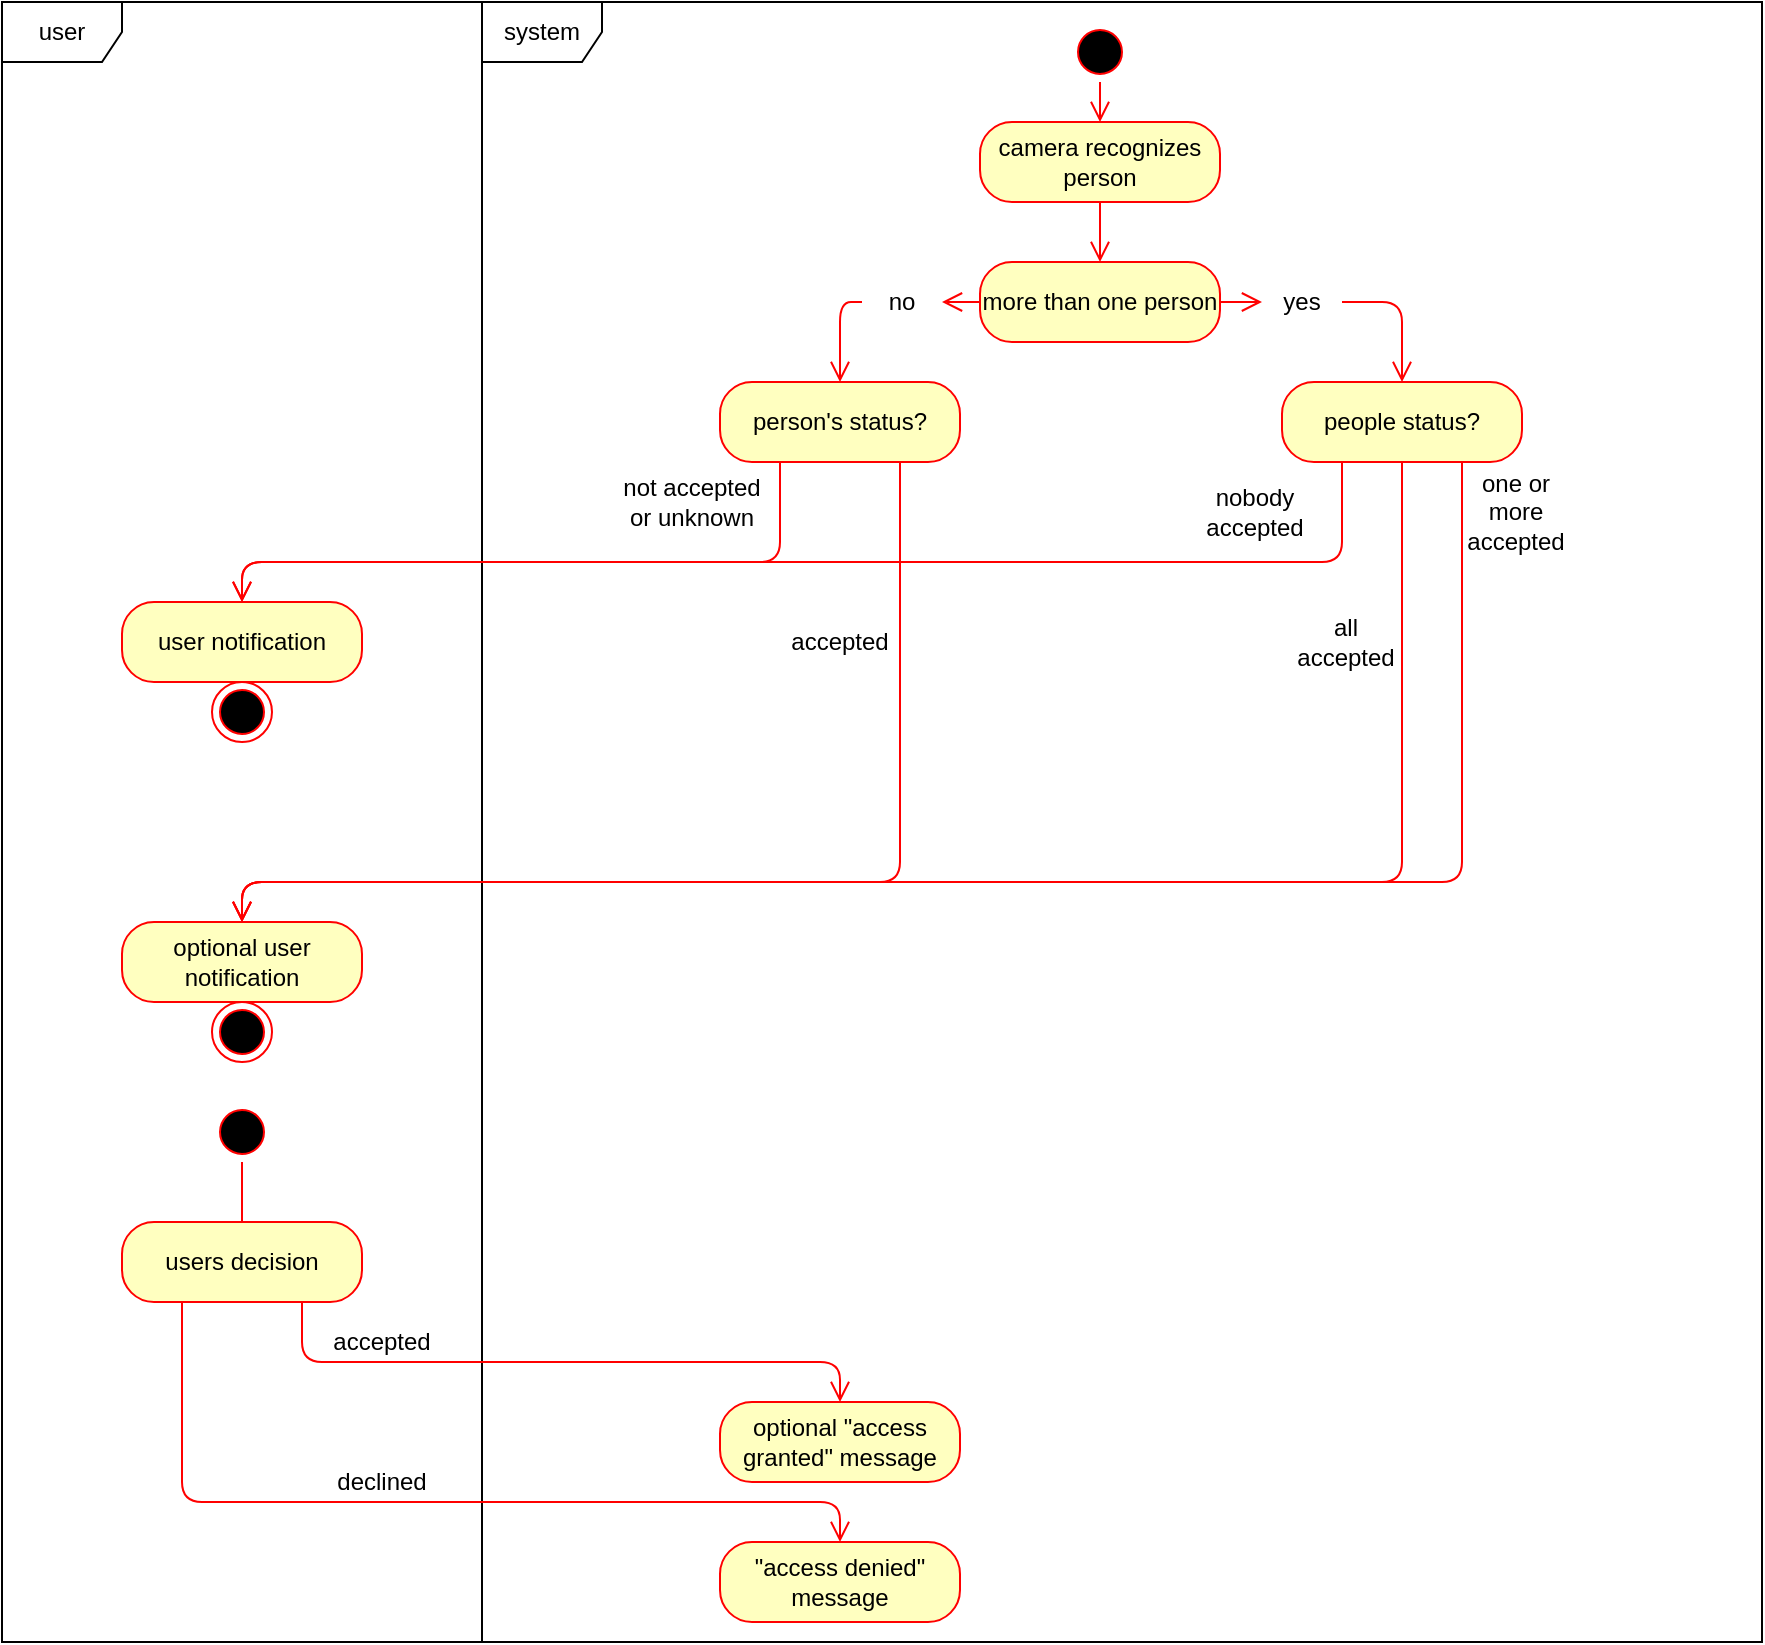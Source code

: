<mxfile version="13.8.5" type="github">
  <diagram id="z5BKTEy7kt-2o3ALmdR7" name="NotificationActivityDiagram">
    <mxGraphModel dx="1287" dy="1921" grid="1" gridSize="10" guides="1" tooltips="1" connect="1" arrows="1" fold="1" page="1" pageScale="1" pageWidth="827" pageHeight="1169" math="0" shadow="0">
      <root>
        <mxCell id="0" />
        <mxCell id="1" parent="0" />
        <mxCell id="oszSIuXxrr8ndhVj502F-12" value="user" style="shape=umlFrame;whiteSpace=wrap;html=1;" parent="1" vertex="1">
          <mxGeometry x="-40" y="-40" width="240" height="820" as="geometry" />
        </mxCell>
        <mxCell id="oszSIuXxrr8ndhVj502F-13" value="system" style="shape=umlFrame;whiteSpace=wrap;html=1;" parent="1" vertex="1">
          <mxGeometry x="200" y="-40" width="640" height="820" as="geometry" />
        </mxCell>
        <mxCell id="NQ5Zk06NE-FvTYtAFist-22" value="no" style="text;html=1;strokeColor=none;fillColor=none;align=center;verticalAlign=middle;whiteSpace=wrap;rounded=0;" parent="1" vertex="1">
          <mxGeometry x="390" y="100" width="40" height="20" as="geometry" />
        </mxCell>
        <mxCell id="NQ5Zk06NE-FvTYtAFist-50" value="yes" style="text;html=1;strokeColor=none;fillColor=none;align=center;verticalAlign=middle;whiteSpace=wrap;rounded=0;" parent="1" vertex="1">
          <mxGeometry x="590" y="100" width="40" height="20" as="geometry" />
        </mxCell>
        <mxCell id="oszSIuXxrr8ndhVj502F-7" value="camera recognizes person" style="rounded=1;whiteSpace=wrap;html=1;arcSize=40;fontColor=#000000;fillColor=#ffffc0;strokeColor=#ff0000;" parent="1" vertex="1">
          <mxGeometry x="449" y="20" width="120" height="40" as="geometry" />
        </mxCell>
        <mxCell id="oszSIuXxrr8ndhVj502F-8" value="" style="edgeStyle=orthogonalEdgeStyle;html=1;verticalAlign=bottom;endArrow=open;endSize=8;strokeColor=#ff0000;exitX=0.5;exitY=1;exitDx=0;exitDy=0;entryX=0.5;entryY=0;entryDx=0;entryDy=0;" parent="1" source="oszSIuXxrr8ndhVj502F-7" target="oszSIuXxrr8ndhVj502F-9" edge="1">
          <mxGeometry relative="1" as="geometry">
            <mxPoint x="400" y="200" as="targetPoint" />
            <mxPoint x="344" y="120" as="sourcePoint" />
            <Array as="points">
              <mxPoint x="509" y="80" />
              <mxPoint x="509" y="80" />
            </Array>
          </mxGeometry>
        </mxCell>
        <mxCell id="oszSIuXxrr8ndhVj502F-9" value="more than one person" style="rounded=1;whiteSpace=wrap;html=1;arcSize=40;fontColor=#000000;fillColor=#ffffc0;strokeColor=#ff0000;" parent="1" vertex="1">
          <mxGeometry x="449" y="90" width="120" height="40" as="geometry" />
        </mxCell>
        <mxCell id="oszSIuXxrr8ndhVj502F-10" value="" style="edgeStyle=orthogonalEdgeStyle;html=1;verticalAlign=bottom;endArrow=open;endSize=8;strokeColor=#ff0000;entryX=0.5;entryY=0;entryDx=0;entryDy=0;exitX=0;exitY=0.5;exitDx=0;exitDy=0;" parent="1" source="NQ5Zk06NE-FvTYtAFist-22" target="oszSIuXxrr8ndhVj502F-14" edge="1">
          <mxGeometry relative="1" as="geometry">
            <mxPoint x="200" y="320" as="targetPoint" />
            <Array as="points">
              <mxPoint x="379" y="110" />
            </Array>
          </mxGeometry>
        </mxCell>
        <mxCell id="oszSIuXxrr8ndhVj502F-14" value="person&#39;s status?" style="rounded=1;whiteSpace=wrap;html=1;arcSize=40;fontColor=#000000;fillColor=#ffffc0;strokeColor=#ff0000;" parent="1" vertex="1">
          <mxGeometry x="319" y="150" width="120" height="40" as="geometry" />
        </mxCell>
        <mxCell id="oszSIuXxrr8ndhVj502F-15" value="" style="edgeStyle=orthogonalEdgeStyle;html=1;verticalAlign=bottom;endArrow=open;endSize=8;strokeColor=#ff0000;exitX=0.25;exitY=1;exitDx=0;exitDy=0;entryX=0.5;entryY=0;entryDx=0;entryDy=0;" parent="1" source="oszSIuXxrr8ndhVj502F-14" target="oszSIuXxrr8ndhVj502F-33" edge="1">
          <mxGeometry relative="1" as="geometry">
            <mxPoint x="379" y="250" as="targetPoint" />
            <Array as="points">
              <mxPoint x="349" y="240" />
              <mxPoint x="80" y="240" />
            </Array>
          </mxGeometry>
        </mxCell>
        <mxCell id="oszSIuXxrr8ndhVj502F-16" value="" style="ellipse;html=1;shape=startState;fillColor=#000000;strokeColor=#ff0000;" parent="1" vertex="1">
          <mxGeometry x="494" y="-30" width="30" height="30" as="geometry" />
        </mxCell>
        <mxCell id="oszSIuXxrr8ndhVj502F-17" value="" style="edgeStyle=orthogonalEdgeStyle;html=1;verticalAlign=bottom;endArrow=open;endSize=8;strokeColor=#ff0000;entryX=0.5;entryY=0;entryDx=0;entryDy=0;" parent="1" source="oszSIuXxrr8ndhVj502F-16" target="oszSIuXxrr8ndhVj502F-7" edge="1">
          <mxGeometry relative="1" as="geometry">
            <mxPoint x="520" y="20" as="targetPoint" />
          </mxGeometry>
        </mxCell>
        <mxCell id="oszSIuXxrr8ndhVj502F-18" value="people status?" style="rounded=1;whiteSpace=wrap;html=1;arcSize=40;fontColor=#000000;fillColor=#ffffc0;strokeColor=#ff0000;" parent="1" vertex="1">
          <mxGeometry x="600" y="150" width="120" height="40" as="geometry" />
        </mxCell>
        <mxCell id="oszSIuXxrr8ndhVj502F-28" value="" style="edgeStyle=orthogonalEdgeStyle;html=1;verticalAlign=bottom;endArrow=open;endSize=8;strokeColor=#ff0000;exitX=0;exitY=0.5;exitDx=0;exitDy=0;entryX=1;entryY=0.5;entryDx=0;entryDy=0;" parent="1" source="oszSIuXxrr8ndhVj502F-9" target="NQ5Zk06NE-FvTYtAFist-22" edge="1">
          <mxGeometry relative="1" as="geometry">
            <mxPoint x="500.0" y="100" as="targetPoint" />
            <mxPoint x="500.0" y="70" as="sourcePoint" />
            <Array as="points">
              <mxPoint x="430" y="110" />
              <mxPoint x="430" y="110" />
            </Array>
          </mxGeometry>
        </mxCell>
        <mxCell id="oszSIuXxrr8ndhVj502F-29" value="" style="edgeStyle=orthogonalEdgeStyle;html=1;verticalAlign=bottom;endArrow=open;endSize=8;strokeColor=#ff0000;exitX=1;exitY=0.5;exitDx=0;exitDy=0;" parent="1" source="oszSIuXxrr8ndhVj502F-9" edge="1">
          <mxGeometry relative="1" as="geometry">
            <mxPoint x="590" y="110" as="targetPoint" />
            <mxPoint x="594.0" y="80" as="sourcePoint" />
            <Array as="points" />
          </mxGeometry>
        </mxCell>
        <mxCell id="oszSIuXxrr8ndhVj502F-30" value="" style="edgeStyle=orthogonalEdgeStyle;html=1;verticalAlign=bottom;endArrow=open;endSize=8;strokeColor=#ff0000;exitX=1;exitY=0.5;exitDx=0;exitDy=0;entryX=0.5;entryY=0;entryDx=0;entryDy=0;" parent="1" source="NQ5Zk06NE-FvTYtAFist-50" target="oszSIuXxrr8ndhVj502F-18" edge="1">
          <mxGeometry relative="1" as="geometry">
            <mxPoint x="520.0" y="120" as="targetPoint" />
            <mxPoint x="520.0" y="90" as="sourcePoint" />
            <Array as="points">
              <mxPoint x="660" y="110" />
            </Array>
          </mxGeometry>
        </mxCell>
        <mxCell id="oszSIuXxrr8ndhVj502F-33" value="user notification" style="rounded=1;whiteSpace=wrap;html=1;arcSize=40;fontColor=#000000;fillColor=#ffffc0;strokeColor=#ff0000;" parent="1" vertex="1">
          <mxGeometry x="20" y="260" width="120" height="40" as="geometry" />
        </mxCell>
        <mxCell id="oszSIuXxrr8ndhVj502F-35" value="optional user notification" style="rounded=1;whiteSpace=wrap;html=1;arcSize=40;fontColor=#000000;fillColor=#ffffc0;strokeColor=#ff0000;" parent="1" vertex="1">
          <mxGeometry x="20" y="420" width="120" height="40" as="geometry" />
        </mxCell>
        <mxCell id="oszSIuXxrr8ndhVj502F-37" value="" style="edgeStyle=orthogonalEdgeStyle;html=1;verticalAlign=bottom;endArrow=open;endSize=8;strokeColor=#ff0000;entryX=0.5;entryY=0;entryDx=0;entryDy=0;exitX=0.75;exitY=1;exitDx=0;exitDy=0;" parent="1" source="oszSIuXxrr8ndhVj502F-14" target="oszSIuXxrr8ndhVj502F-35" edge="1">
          <mxGeometry relative="1" as="geometry">
            <mxPoint x="90" y="260" as="targetPoint" />
            <mxPoint x="329" y="180" as="sourcePoint" />
            <Array as="points">
              <mxPoint x="409" y="400" />
              <mxPoint x="80" y="400" />
            </Array>
          </mxGeometry>
        </mxCell>
        <mxCell id="oszSIuXxrr8ndhVj502F-38" value="" style="edgeStyle=orthogonalEdgeStyle;html=1;verticalAlign=bottom;endArrow=open;endSize=8;strokeColor=#ff0000;exitX=0.25;exitY=1;exitDx=0;exitDy=0;" parent="1" source="oszSIuXxrr8ndhVj502F-18" edge="1">
          <mxGeometry relative="1" as="geometry">
            <mxPoint x="80" y="260" as="targetPoint" />
            <mxPoint x="339" y="190" as="sourcePoint" />
            <Array as="points">
              <mxPoint x="630" y="240" />
              <mxPoint x="80" y="240" />
            </Array>
          </mxGeometry>
        </mxCell>
        <mxCell id="oszSIuXxrr8ndhVj502F-39" value="" style="edgeStyle=orthogonalEdgeStyle;html=1;verticalAlign=bottom;endArrow=open;endSize=8;strokeColor=#ff0000;exitX=0.5;exitY=1;exitDx=0;exitDy=0;entryX=0.5;entryY=0;entryDx=0;entryDy=0;" parent="1" source="oszSIuXxrr8ndhVj502F-18" target="oszSIuXxrr8ndhVj502F-35" edge="1">
          <mxGeometry relative="1" as="geometry">
            <mxPoint x="80" y="340" as="targetPoint" />
            <mxPoint x="660" y="190" as="sourcePoint" />
            <Array as="points">
              <mxPoint x="660" y="400" />
              <mxPoint x="80" y="400" />
            </Array>
          </mxGeometry>
        </mxCell>
        <mxCell id="oszSIuXxrr8ndhVj502F-40" value="" style="edgeStyle=orthogonalEdgeStyle;html=1;verticalAlign=bottom;endArrow=open;endSize=8;strokeColor=#ff0000;exitX=0.75;exitY=1;exitDx=0;exitDy=0;" parent="1" source="oszSIuXxrr8ndhVj502F-18" edge="1">
          <mxGeometry relative="1" as="geometry">
            <mxPoint x="80" y="420" as="targetPoint" />
            <mxPoint x="700" y="190" as="sourcePoint" />
            <Array as="points">
              <mxPoint x="690" y="400" />
              <mxPoint x="80" y="400" />
            </Array>
          </mxGeometry>
        </mxCell>
        <mxCell id="oszSIuXxrr8ndhVj502F-41" value="all accepted" style="text;html=1;strokeColor=none;fillColor=none;align=center;verticalAlign=middle;whiteSpace=wrap;rounded=0;" parent="1" vertex="1">
          <mxGeometry x="606.5" y="265" width="50" height="30" as="geometry" />
        </mxCell>
        <mxCell id="oszSIuXxrr8ndhVj502F-43" value="nobody accepted" style="text;html=1;strokeColor=none;fillColor=none;align=center;verticalAlign=middle;whiteSpace=wrap;rounded=0;" parent="1" vertex="1">
          <mxGeometry x="544" y="200" width="85" height="30" as="geometry" />
        </mxCell>
        <mxCell id="oszSIuXxrr8ndhVj502F-44" value="one or more accepted" style="text;html=1;strokeColor=none;fillColor=none;align=center;verticalAlign=middle;whiteSpace=wrap;rounded=0;" parent="1" vertex="1">
          <mxGeometry x="684" y="195" width="66" height="40" as="geometry" />
        </mxCell>
        <mxCell id="oszSIuXxrr8ndhVj502F-45" value="accepted" style="text;html=1;strokeColor=none;fillColor=none;align=center;verticalAlign=middle;whiteSpace=wrap;rounded=0;" parent="1" vertex="1">
          <mxGeometry x="359" y="270" width="40" height="20" as="geometry" />
        </mxCell>
        <mxCell id="oszSIuXxrr8ndhVj502F-46" value="not accepted&lt;br&gt;or unknown" style="text;html=1;strokeColor=none;fillColor=none;align=center;verticalAlign=middle;whiteSpace=wrap;rounded=0;" parent="1" vertex="1">
          <mxGeometry x="260" y="195" width="90" height="30" as="geometry" />
        </mxCell>
        <mxCell id="oszSIuXxrr8ndhVj502F-47" value="" style="ellipse;html=1;shape=endState;fillColor=#000000;strokeColor=#ff0000;" parent="1" vertex="1">
          <mxGeometry x="65" y="300" width="30" height="30" as="geometry" />
        </mxCell>
        <mxCell id="oszSIuXxrr8ndhVj502F-48" value="" style="ellipse;html=1;shape=endState;fillColor=#000000;strokeColor=#ff0000;" parent="1" vertex="1">
          <mxGeometry x="65" y="460" width="30" height="30" as="geometry" />
        </mxCell>
        <mxCell id="oszSIuXxrr8ndhVj502F-49" value="" style="ellipse;html=1;shape=startState;fillColor=#000000;strokeColor=#ff0000;" parent="1" vertex="1">
          <mxGeometry x="65" y="510" width="30" height="30" as="geometry" />
        </mxCell>
        <mxCell id="oszSIuXxrr8ndhVj502F-50" value="" style="edgeStyle=orthogonalEdgeStyle;html=1;verticalAlign=bottom;endArrow=open;endSize=8;strokeColor=#ff0000;" parent="1" source="oszSIuXxrr8ndhVj502F-49" edge="1">
          <mxGeometry relative="1" as="geometry">
            <mxPoint x="80" y="610" as="targetPoint" />
            <Array as="points">
              <mxPoint x="80" y="610" />
              <mxPoint x="80" y="610" />
            </Array>
          </mxGeometry>
        </mxCell>
        <mxCell id="oszSIuXxrr8ndhVj502F-51" value="users decision" style="rounded=1;whiteSpace=wrap;html=1;arcSize=40;fontColor=#000000;fillColor=#ffffc0;strokeColor=#ff0000;" parent="1" vertex="1">
          <mxGeometry x="20" y="570" width="120" height="40" as="geometry" />
        </mxCell>
        <mxCell id="oszSIuXxrr8ndhVj502F-52" value="" style="edgeStyle=orthogonalEdgeStyle;html=1;verticalAlign=bottom;endArrow=open;endSize=8;strokeColor=#ff0000;exitX=0.25;exitY=1;exitDx=0;exitDy=0;" parent="1" source="oszSIuXxrr8ndhVj502F-51" target="oszSIuXxrr8ndhVj502F-54" edge="1">
          <mxGeometry relative="1" as="geometry">
            <mxPoint x="80" y="710" as="targetPoint" />
            <Array as="points">
              <mxPoint x="50" y="710" />
              <mxPoint x="379" y="710" />
            </Array>
          </mxGeometry>
        </mxCell>
        <mxCell id="oszSIuXxrr8ndhVj502F-54" value="&quot;access denied&quot; message" style="rounded=1;whiteSpace=wrap;html=1;arcSize=40;fontColor=#000000;fillColor=#ffffc0;strokeColor=#ff0000;" parent="1" vertex="1">
          <mxGeometry x="319" y="730" width="120" height="40" as="geometry" />
        </mxCell>
        <mxCell id="oszSIuXxrr8ndhVj502F-57" value="" style="edgeStyle=orthogonalEdgeStyle;html=1;verticalAlign=bottom;endArrow=open;endSize=8;strokeColor=#ff0000;exitX=0.75;exitY=1;exitDx=0;exitDy=0;entryX=0.5;entryY=0;entryDx=0;entryDy=0;" parent="1" source="oszSIuXxrr8ndhVj502F-51" target="oszSIuXxrr8ndhVj502F-58" edge="1">
          <mxGeometry relative="1" as="geometry">
            <mxPoint x="389" y="740" as="targetPoint" />
            <mxPoint x="60" y="660" as="sourcePoint" />
            <Array as="points">
              <mxPoint x="110" y="640" />
              <mxPoint x="379" y="640" />
            </Array>
          </mxGeometry>
        </mxCell>
        <mxCell id="oszSIuXxrr8ndhVj502F-58" value="optional &quot;access granted&quot; message" style="rounded=1;whiteSpace=wrap;html=1;arcSize=40;fontColor=#000000;fillColor=#ffffc0;strokeColor=#ff0000;" parent="1" vertex="1">
          <mxGeometry x="319" y="660" width="120" height="40" as="geometry" />
        </mxCell>
        <mxCell id="oszSIuXxrr8ndhVj502F-59" value="accepted" style="text;html=1;strokeColor=none;fillColor=none;align=center;verticalAlign=middle;whiteSpace=wrap;rounded=0;" parent="1" vertex="1">
          <mxGeometry x="130" y="620" width="40" height="20" as="geometry" />
        </mxCell>
        <mxCell id="oszSIuXxrr8ndhVj502F-60" value="declined" style="text;html=1;strokeColor=none;fillColor=none;align=center;verticalAlign=middle;whiteSpace=wrap;rounded=0;" parent="1" vertex="1">
          <mxGeometry x="130" y="690" width="40" height="20" as="geometry" />
        </mxCell>
      </root>
    </mxGraphModel>
  </diagram>
</mxfile>
